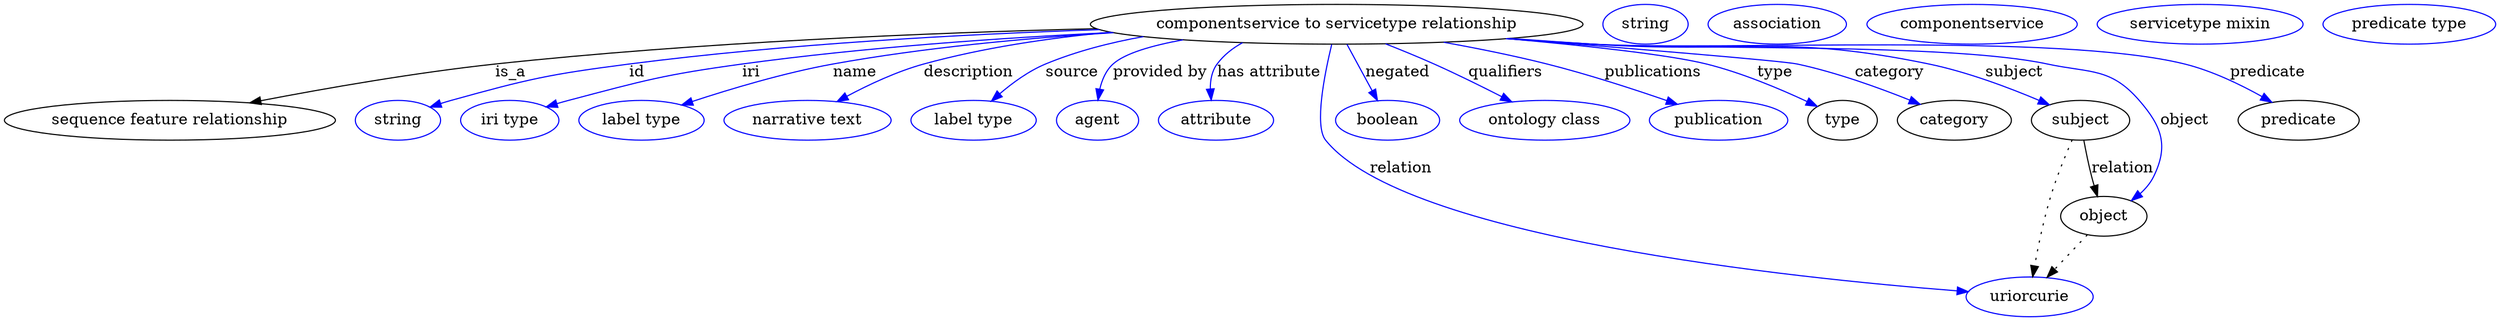 digraph {
	graph [bb="0,0,2249.5,283"];
	node [label="\N"];
	"componentservice to servicetype relationship"	[height=0.5,
		label="componentservice to servicetype relationship",
		pos="1203.5,265",
		width=6.1745];
	"sequence feature relationship"	[height=0.5,
		pos="149.49,178",
		width=4.1524];
	"componentservice to servicetype relationship" -> "sequence feature relationship"	[label=is_a,
		lp="457.49,221.5",
		pos="e,221.64,193.81 986.33,261.05 834.03,257.27 625.87,248.63 443.49,229 371.47,221.25 290.36,207.03 231.6,195.74"];
	id	[color=blue,
		height=0.5,
		label=string,
		pos="355.49,178",
		width=1.0652];
	"componentservice to servicetype relationship" -> id	[color=blue,
		label=id,
		lp="571.49,221.5",
		pos="e,384.47,189.99 989.4,260.15 864.97,255.95 705.39,247.2 564.49,229 492.05,219.64 473.86,215.57 403.49,196 400.38,195.14 397.18,194.17 \
393.98,193.15",
		style=solid];
	iri	[color=blue,
		height=0.5,
		label="iri type",
		pos="456.49,178",
		width=1.2277];
	"componentservice to servicetype relationship" -> iri	[color=blue,
		label=iri,
		lp="674.49,221.5",
		pos="e,489.41,190.14 1000.7,257.59 899.9,252.68 776.4,244.06 666.49,229 595.84,219.32 578.42,214.25 509.49,196 506.12,195.11 502.64,194.13 \
499.16,193.11",
		style=solid];
	name	[color=blue,
		height=0.5,
		label="label type",
		pos="575.49,178",
		width=1.5707];
	"componentservice to servicetype relationship" -> name	[color=blue,
		label=name,
		lp="768.49,221.5",
		pos="e,611.75,191.84 1001.9,257.37 922.47,252.45 830.73,243.89 748.49,229 704.67,221.07 656.05,206.48 621.54,195.11",
		style=solid];
	description	[color=blue,
		height=0.5,
		label="narrative text",
		pos="725.49,178",
		width=2.0943];
	"componentservice to servicetype relationship" -> description	[color=blue,
		label=description,
		lp="870.99,221.5",
		pos="e,752.1,194.9 999.34,257.82 943.85,252.64 884.25,243.82 830.49,229 806.29,222.33 780.83,210.35 761.05,199.78",
		style=solid];
	source	[color=blue,
		height=0.5,
		label="label type",
		pos="875.49,178",
		width=1.5707];
	"componentservice to servicetype relationship" -> source	[color=blue,
		label=source,
		lp="964.49,221.5",
		pos="e,891.57,195.3 1028.9,253.82 998.7,248.41 968.13,240.49 940.49,229 925.32,222.69 910.62,211.92 899.05,201.98",
		style=solid];
	"provided by"	[color=blue,
		height=0.5,
		label=agent,
		pos="987.49,178",
		width=1.0291];
	"componentservice to servicetype relationship" -> "provided by"	[color=blue,
		label="provided by",
		lp="1044,221.5",
		pos="e,987.83,196.24 1064.6,250.89 1036.5,245.76 1012.2,238.69 1001.5,229 995.02,223.16 991.44,214.6 989.49,206.2",
		style=solid];
	"has attribute"	[color=blue,
		height=0.5,
		label=attribute,
		pos="1094.5,178",
		width=1.4443];
	"componentservice to servicetype relationship" -> "has attribute"	[color=blue,
		label="has attribute",
		lp="1142.5,221.5",
		pos="e,1090.2,196.35 1118.4,248.28 1109.5,243.44 1101.5,237.15 1095.5,229 1090.7,222.6 1089.3,214.36 1089.3,206.43",
		style=solid];
	relation	[color=blue,
		height=0.5,
		label=uriorcurie,
		pos="1828.5,18",
		width=1.5887];
	"componentservice to servicetype relationship" -> relation	[color=blue,
		label=relation,
		lp="1261.5,134.5",
		pos="e,1773.1,22.691 1199,246.61 1192.7,220.53 1183.1,172.95 1193.5,160 1264.5,71.509 1615.2,35.067 1762.8,23.483",
		style=solid];
	negated	[color=blue,
		height=0.5,
		label=boolean,
		pos="1249.5,178",
		width=1.2999];
	"componentservice to servicetype relationship" -> negated	[color=blue,
		label=negated,
		lp="1258.5,221.5",
		pos="e,1240.3,195.89 1212.8,246.8 1219.3,234.74 1228.2,218.4 1235.5,204.79",
		style=solid];
	qualifiers	[color=blue,
		height=0.5,
		label="ontology class",
		pos="1390.5,178",
		width=2.1304];
	"componentservice to servicetype relationship" -> qualifiers	[color=blue,
		label=qualifiers,
		lp="1356,221.5",
		pos="e,1360.9,194.8 1247.7,247.32 1261.8,241.75 1277.4,235.35 1291.5,229 1311.7,219.91 1333.7,208.9 1351.8,199.53",
		style=solid];
	publications	[color=blue,
		height=0.5,
		label=publication,
		pos="1547.5,178",
		width=1.7332];
	"componentservice to servicetype relationship" -> publications	[color=blue,
		label=publications,
		lp="1489.5,221.5",
		pos="e,1510.5,192.51 1300.2,248.73 1330.3,243.3 1363.4,236.62 1393.5,229 1430.1,219.72 1470.8,206.4 1501.1,195.84",
		style=solid];
	type	[height=0.5,
		pos="1659.5,178",
		width=0.86659];
	"componentservice to servicetype relationship" -> type	[color=blue,
		label=type,
		lp="1598.5,221.5",
		pos="e,1636.8,190.63 1357.8,252.02 1428.4,245.69 1503.6,237.49 1537.5,229 1569.2,221.04 1603.6,206.37 1627.7,194.97",
		style=solid];
	category	[height=0.5,
		pos="1760.5,178",
		width=1.4263];
	"componentservice to servicetype relationship" -> category	[color=blue,
		label=category,
		lp="1702,221.5",
		pos="e,1729.6,192.47 1363.3,252.48 1469.3,244.49 1593.5,234.37 1618.5,229 1653.7,221.45 1692.1,207.54 1720.1,196.31",
		style=solid];
	subject	[height=0.5,
		pos="1874.5,178",
		width=1.2277];
	"componentservice to servicetype relationship" -> subject	[color=blue,
		label=subject,
		lp="1814.5,221.5",
		pos="e,1846.3,192.02 1360.4,252.21 1385.5,250.41 1411.2,248.61 1435.5,247 1569.7,238.09 1605.8,256.34 1737.5,229 1772.2,221.8 1809.8,\
207.55 1836.9,196.1",
		style=solid];
	object	[height=0.5,
		pos="1895.5,91",
		width=1.0832];
	"componentservice to servicetype relationship" -> object	[color=blue,
		label=object,
		lp="1968.5,178",
		pos="e,1920.4,105.25 1358.2,252.03 1384,250.22 1410.5,248.47 1435.5,247 1526.3,241.68 1755.5,248.07 1844.5,229 1883.3,220.68 1901.5,225.99 \
1927.5,196 1947.9,172.42 1954.2,155.03 1940.5,127 1937.6,121.17 1933.3,116.02 1928.4,111.6",
		style=solid];
	predicate	[height=0.5,
		pos="2071.5,178",
		width=1.5165];
	"componentservice to servicetype relationship" -> predicate	[color=blue,
		label=predicate,
		lp="2043.5,221.5",
		pos="e,2047.2,194.41 1356.6,251.92 1382.9,250.09 1410,248.36 1435.5,247 1553.8,240.67 1853.5,257.5 1968.5,229 1993.1,222.89 2018.8,210.43 \
2038.4,199.47",
		style=solid];
	association_type	[color=blue,
		height=0.5,
		label=string,
		pos="1482.5,265",
		width=1.0652];
	association_category	[color=blue,
		height=0.5,
		label=association,
		pos="1601.5,265",
		width=1.7332];
	subject -> relation	[pos="e,1831.2,36.136 1866.9,160.24 1861,146.64 1852.9,126.88 1847.5,109 1841.2,88.265 1836.3,64.241 1833,46.231",
		style=dotted];
	subject -> object	[label=relation,
		lp="1912.5,134.5",
		pos="e,1889.7,108.98 1877.5,159.77 1879.3,150.09 1881.7,137.8 1884.5,127 1885.2,124.32 1885.9,121.53 1886.8,118.76"];
	"componentservice to servicetype relationship_subject"	[color=blue,
		height=0.5,
		label=componentservice,
		pos="1776.5,265",
		width=2.6359];
	object -> relation	[pos="e,1844.2,35.702 1880.6,74.243 1872,65.127 1861,53.465 1851.3,43.208",
		style=dotted];
	"componentservice to servicetype relationship_object"	[color=blue,
		height=0.5,
		label="servicetype mixin",
		pos="1982.5,265",
		width=2.5817];
	"componentservice to servicetype relationship_predicate"	[color=blue,
		height=0.5,
		label="predicate type",
		pos="2171.5,265",
		width=2.1665];
}
